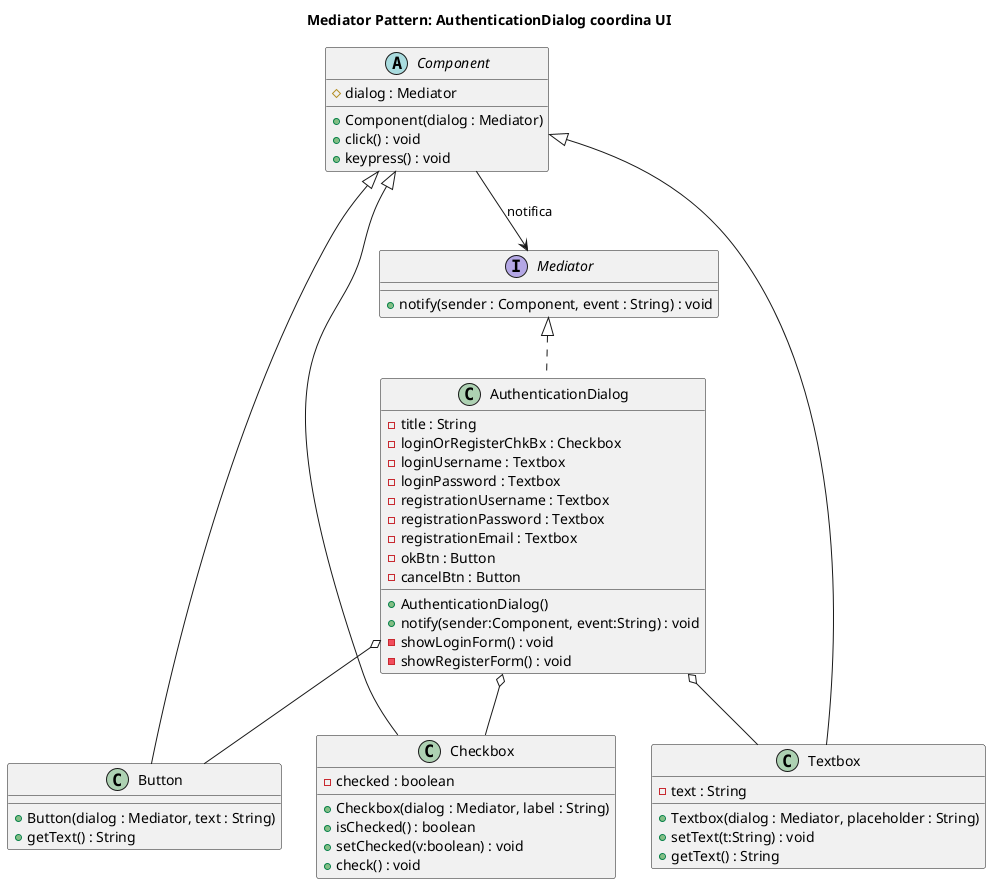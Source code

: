 @startuml
title Mediator Pattern: AuthenticationDialog coordina UI

interface Mediator {
  + notify(sender : Component, event : String) : void
}

abstract class Component {
  # dialog : Mediator
  + Component(dialog : Mediator)
  + click() : void
  + keypress() : void
}

class Button extends Component {
  + Button(dialog : Mediator, text : String)
  + getText() : String
}

class Textbox extends Component {
  - text : String
  + Textbox(dialog : Mediator, placeholder : String)
  + setText(t:String) : void
  + getText() : String
}

class Checkbox extends Component {
  - checked : boolean
  + Checkbox(dialog : Mediator, label : String)
  + isChecked() : boolean
  + setChecked(v:boolean) : void
  + check() : void
}

class AuthenticationDialog implements Mediator {
  - title : String
  - loginOrRegisterChkBx : Checkbox
  - loginUsername : Textbox
  - loginPassword : Textbox
  - registrationUsername : Textbox
  - registrationPassword : Textbox
  - registrationEmail : Textbox
  - okBtn : Button
  - cancelBtn : Button
  + AuthenticationDialog()
  + notify(sender:Component, event:String) : void
  - showLoginForm() : void
  - showRegisterForm() : void
}

Component --> Mediator : notifica
AuthenticationDialog o-- Button
AuthenticationDialog o-- Textbox
AuthenticationDialog o-- Checkbox
@enduml
